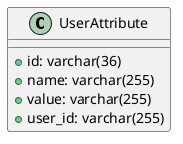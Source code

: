 @startuml
class UserAttribute {
    +id: varchar(36)
    +name: varchar(255)
    +value: varchar(255)
    +user_id: varchar(255)
}
@enduml
